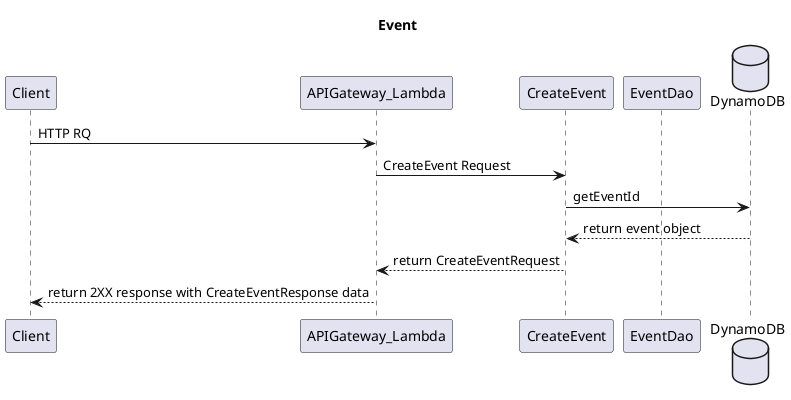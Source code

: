 @startuml
title Event
participant Client
participant APIGateway_Lambda
participant CreateEvent
participant EventDao
database DynamoDB

Client -> APIGateway_Lambda : HTTP RQ
APIGateway_Lambda -> CreateEvent : CreateEvent Request

CreateEvent-> DynamoDB : getEventId
DynamoDB --> CreateEvent : return event object
CreateEvent --> APIGateway_Lambda : return CreateEventRequest
APIGateway_Lambda --> Client : return 2XX response with CreateEventResponse data

@enduml
